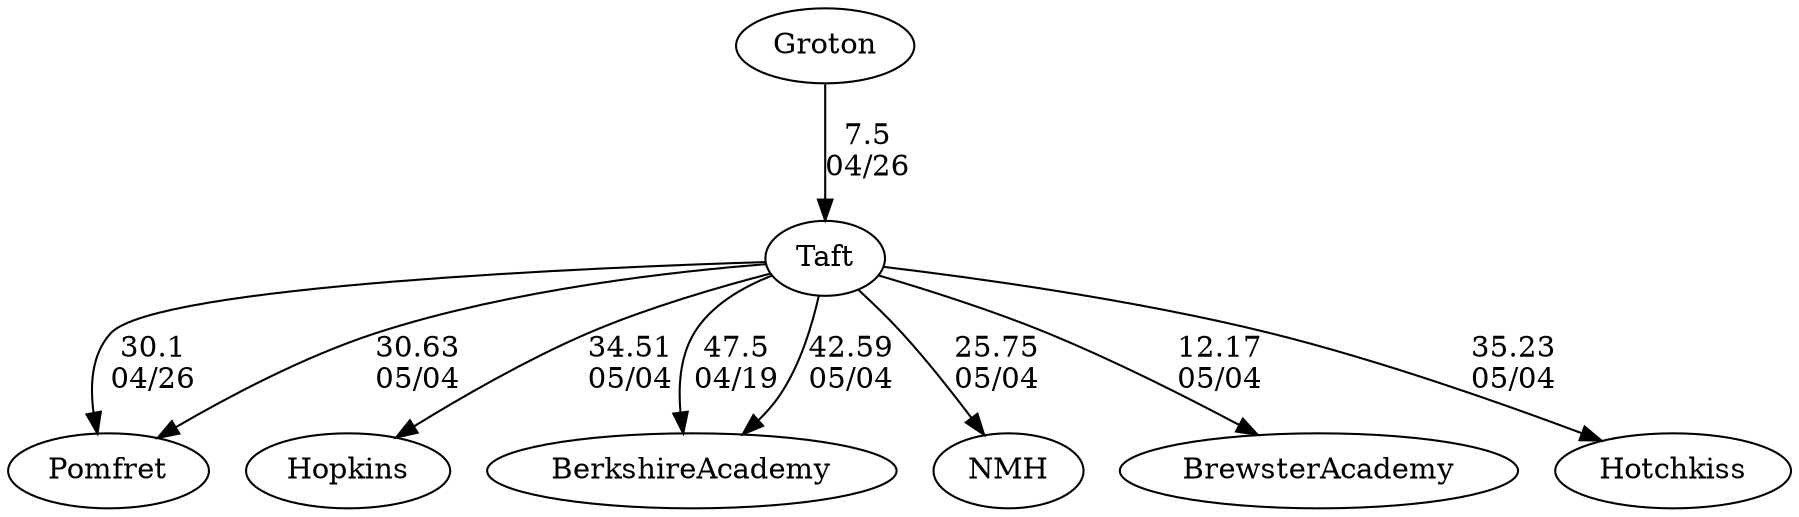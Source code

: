 digraph boys4foursTaft {Groton [URL="boys4foursTaftGroton.html"];Pomfret [URL="boys4foursTaftPomfret.html"];Hopkins [URL="boys4foursTaftHopkins.html"];BerkshireAcademy [URL="boys4foursTaftBerkshireAcademy.html"];NMH [URL="boys4foursTaftNMH.html"];BrewsterAcademy [URL="boys4foursTaftBrewsterAcademy.html"];Hotchkiss [URL="boys4foursTaftHotchkiss.html"];Taft [URL="boys4foursTaftTaft.html"];Taft -> BerkshireAcademy[label="47.5
04/19", weight="53", tooltip="NEIRA Boys & Girls Fours,Berkshire v. Choate & Taft			
Distance: 1500 M Conditions: Warm, partly cloudy. Steady tailwind ~8-12 mph throughout the afternoon; strongest in the latter 1000 M. Comments: In the G2 race, Berkshire stopped before the finish line and drifted across. Thanks to Choate and Taft for traveling to Camp Sloane for our annual early season tilt.
None", URL="https://www.row2k.com/results/resultspage.cfm?UID=9D6EF532608DCE0FFB64EAEAE8781272&cat=5", random="random"]; 
Groton -> Taft[label="7.5
04/26", weight="93", tooltip="NEIRA Boys Fours, Pomfret v. Dexter-Southfield, Groton, Taft			
Distance: 1500 Conditions: Tailwind (9-12mph) with occasional gusts. Good water for first 500-700 meters, increasing chop for second half of race. Overall, decent conditions. Comments: Alternated races with girls. Order of boys races: B2, B4, B3, B1, B5. 
Dexter-Southfield rowed their novice boat in the B5 race.
None", URL="https://www.row2k.com/results/resultspage.cfm?UID=3C973C60394C29BDB6CB3B01E88929E2&cat=1", random="random"]; 
Taft -> Pomfret[label="30.1
04/26", weight="70", tooltip="NEIRA Boys Fours, Pomfret v. Dexter-Southfield, Groton, Taft			
Distance: 1500 Conditions: Tailwind (9-12mph) with occasional gusts. Good water for first 500-700 meters, increasing chop for second half of race. Overall, decent conditions. Comments: Alternated races with girls. Order of boys races: B2, B4, B3, B1, B5. 
Dexter-Southfield rowed their novice boat in the B5 race.
None", URL="https://www.row2k.com/results/resultspage.cfm?UID=3C973C60394C29BDB6CB3B01E88929E2&cat=1", random="random"]; 
Taft -> NMH[label="25.75
05/04", weight="75", tooltip="Founder's Day Regatta			
", URL="", random="random"]; 
Taft -> Pomfret[label="30.63
05/04", weight="70", tooltip="Founder's Day Regatta			
", URL="", random="random"]; 
Taft -> Hopkins[label="34.51
05/04", weight="66", tooltip="Founder's Day Regatta			
", URL="", random="random"]; 
Taft -> Hotchkiss[label="35.23
05/04", weight="65", tooltip="Founder's Day Regatta			
", URL="", random="random"]; 
Taft -> BrewsterAcademy[label="12.17
05/04", weight="88", tooltip="Founder's Day Regatta			
", URL="", random="random"]; 
Taft -> BerkshireAcademy[label="42.59
05/04", weight="58", tooltip="Founder's Day Regatta			
", URL="", random="random"]}